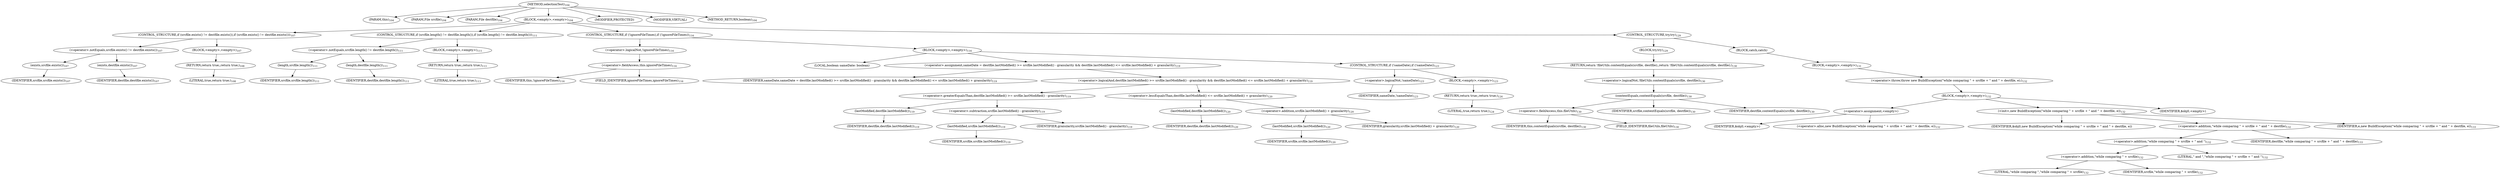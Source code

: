digraph "selectionTest" {  
"24" [label = <(METHOD,selectionTest)<SUB>104</SUB>> ]
"25" [label = <(PARAM,this)<SUB>104</SUB>> ]
"26" [label = <(PARAM,File srcfile)<SUB>104</SUB>> ]
"27" [label = <(PARAM,File destfile)<SUB>104</SUB>> ]
"28" [label = <(BLOCK,&lt;empty&gt;,&lt;empty&gt;)<SUB>104</SUB>> ]
"29" [label = <(CONTROL_STRUCTURE,if (srcfile.exists() != destfile.exists()),if (srcfile.exists() != destfile.exists()))<SUB>107</SUB>> ]
"30" [label = <(&lt;operator&gt;.notEquals,srcfile.exists() != destfile.exists())<SUB>107</SUB>> ]
"31" [label = <(exists,srcfile.exists())<SUB>107</SUB>> ]
"32" [label = <(IDENTIFIER,srcfile,srcfile.exists())<SUB>107</SUB>> ]
"33" [label = <(exists,destfile.exists())<SUB>107</SUB>> ]
"34" [label = <(IDENTIFIER,destfile,destfile.exists())<SUB>107</SUB>> ]
"35" [label = <(BLOCK,&lt;empty&gt;,&lt;empty&gt;)<SUB>107</SUB>> ]
"36" [label = <(RETURN,return true;,return true;)<SUB>108</SUB>> ]
"37" [label = <(LITERAL,true,return true;)<SUB>108</SUB>> ]
"38" [label = <(CONTROL_STRUCTURE,if (srcfile.length() != destfile.length()),if (srcfile.length() != destfile.length()))<SUB>111</SUB>> ]
"39" [label = <(&lt;operator&gt;.notEquals,srcfile.length() != destfile.length())<SUB>111</SUB>> ]
"40" [label = <(length,srcfile.length())<SUB>111</SUB>> ]
"41" [label = <(IDENTIFIER,srcfile,srcfile.length())<SUB>111</SUB>> ]
"42" [label = <(length,destfile.length())<SUB>111</SUB>> ]
"43" [label = <(IDENTIFIER,destfile,destfile.length())<SUB>111</SUB>> ]
"44" [label = <(BLOCK,&lt;empty&gt;,&lt;empty&gt;)<SUB>111</SUB>> ]
"45" [label = <(RETURN,return true;,return true;)<SUB>113</SUB>> ]
"46" [label = <(LITERAL,true,return true;)<SUB>113</SUB>> ]
"47" [label = <(CONTROL_STRUCTURE,if (!ignoreFileTimes),if (!ignoreFileTimes))<SUB>116</SUB>> ]
"48" [label = <(&lt;operator&gt;.logicalNot,!ignoreFileTimes)<SUB>116</SUB>> ]
"49" [label = <(&lt;operator&gt;.fieldAccess,this.ignoreFileTimes)<SUB>116</SUB>> ]
"50" [label = <(IDENTIFIER,this,!ignoreFileTimes)<SUB>116</SUB>> ]
"51" [label = <(FIELD_IDENTIFIER,ignoreFileTimes,ignoreFileTimes)<SUB>116</SUB>> ]
"52" [label = <(BLOCK,&lt;empty&gt;,&lt;empty&gt;)<SUB>116</SUB>> ]
"53" [label = <(LOCAL,boolean sameDate: boolean)> ]
"54" [label = <(&lt;operator&gt;.assignment,sameDate = destfile.lastModified() &gt;= srcfile.lastModified() - granularity &amp;&amp; destfile.lastModified() &lt;= srcfile.lastModified() + granularity)<SUB>119</SUB>> ]
"55" [label = <(IDENTIFIER,sameDate,sameDate = destfile.lastModified() &gt;= srcfile.lastModified() - granularity &amp;&amp; destfile.lastModified() &lt;= srcfile.lastModified() + granularity)<SUB>119</SUB>> ]
"56" [label = <(&lt;operator&gt;.logicalAnd,destfile.lastModified() &gt;= srcfile.lastModified() - granularity &amp;&amp; destfile.lastModified() &lt;= srcfile.lastModified() + granularity)<SUB>119</SUB>> ]
"57" [label = <(&lt;operator&gt;.greaterEqualsThan,destfile.lastModified() &gt;= srcfile.lastModified() - granularity)<SUB>119</SUB>> ]
"58" [label = <(lastModified,destfile.lastModified())<SUB>119</SUB>> ]
"59" [label = <(IDENTIFIER,destfile,destfile.lastModified())<SUB>119</SUB>> ]
"60" [label = <(&lt;operator&gt;.subtraction,srcfile.lastModified() - granularity)<SUB>119</SUB>> ]
"61" [label = <(lastModified,srcfile.lastModified())<SUB>119</SUB>> ]
"62" [label = <(IDENTIFIER,srcfile,srcfile.lastModified())<SUB>119</SUB>> ]
"63" [label = <(IDENTIFIER,granularity,srcfile.lastModified() - granularity)<SUB>119</SUB>> ]
"64" [label = <(&lt;operator&gt;.lessEqualsThan,destfile.lastModified() &lt;= srcfile.lastModified() + granularity)<SUB>120</SUB>> ]
"65" [label = <(lastModified,destfile.lastModified())<SUB>120</SUB>> ]
"66" [label = <(IDENTIFIER,destfile,destfile.lastModified())<SUB>120</SUB>> ]
"67" [label = <(&lt;operator&gt;.addition,srcfile.lastModified() + granularity)<SUB>120</SUB>> ]
"68" [label = <(lastModified,srcfile.lastModified())<SUB>120</SUB>> ]
"69" [label = <(IDENTIFIER,srcfile,srcfile.lastModified())<SUB>120</SUB>> ]
"70" [label = <(IDENTIFIER,granularity,srcfile.lastModified() + granularity)<SUB>120</SUB>> ]
"71" [label = <(CONTROL_STRUCTURE,if (!sameDate),if (!sameDate))<SUB>123</SUB>> ]
"72" [label = <(&lt;operator&gt;.logicalNot,!sameDate)<SUB>123</SUB>> ]
"73" [label = <(IDENTIFIER,sameDate,!sameDate)<SUB>123</SUB>> ]
"74" [label = <(BLOCK,&lt;empty&gt;,&lt;empty&gt;)<SUB>123</SUB>> ]
"75" [label = <(RETURN,return true;,return true;)<SUB>124</SUB>> ]
"76" [label = <(LITERAL,true,return true;)<SUB>124</SUB>> ]
"77" [label = <(CONTROL_STRUCTURE,try,try)<SUB>129</SUB>> ]
"78" [label = <(BLOCK,try,try)<SUB>129</SUB>> ]
"79" [label = <(RETURN,return !fileUtils.contentEquals(srcfile, destfile);,return !fileUtils.contentEquals(srcfile, destfile);)<SUB>130</SUB>> ]
"80" [label = <(&lt;operator&gt;.logicalNot,!fileUtils.contentEquals(srcfile, destfile))<SUB>130</SUB>> ]
"81" [label = <(contentEquals,contentEquals(srcfile, destfile))<SUB>130</SUB>> ]
"82" [label = <(&lt;operator&gt;.fieldAccess,this.fileUtils)<SUB>130</SUB>> ]
"83" [label = <(IDENTIFIER,this,contentEquals(srcfile, destfile))<SUB>130</SUB>> ]
"84" [label = <(FIELD_IDENTIFIER,fileUtils,fileUtils)<SUB>130</SUB>> ]
"85" [label = <(IDENTIFIER,srcfile,contentEquals(srcfile, destfile))<SUB>130</SUB>> ]
"86" [label = <(IDENTIFIER,destfile,contentEquals(srcfile, destfile))<SUB>130</SUB>> ]
"87" [label = <(BLOCK,catch,catch)> ]
"88" [label = <(BLOCK,&lt;empty&gt;,&lt;empty&gt;)<SUB>131</SUB>> ]
"89" [label = <(&lt;operator&gt;.throw,throw new BuildException(&quot;while comparing &quot; + srcfile + &quot; and &quot; + destfile, e);)<SUB>132</SUB>> ]
"90" [label = <(BLOCK,&lt;empty&gt;,&lt;empty&gt;)<SUB>132</SUB>> ]
"91" [label = <(&lt;operator&gt;.assignment,&lt;empty&gt;)> ]
"92" [label = <(IDENTIFIER,$obj0,&lt;empty&gt;)> ]
"93" [label = <(&lt;operator&gt;.alloc,new BuildException(&quot;while comparing &quot; + srcfile + &quot; and &quot; + destfile, e))<SUB>132</SUB>> ]
"94" [label = <(&lt;init&gt;,new BuildException(&quot;while comparing &quot; + srcfile + &quot; and &quot; + destfile, e))<SUB>132</SUB>> ]
"95" [label = <(IDENTIFIER,$obj0,new BuildException(&quot;while comparing &quot; + srcfile + &quot; and &quot; + destfile, e))> ]
"96" [label = <(&lt;operator&gt;.addition,&quot;while comparing &quot; + srcfile + &quot; and &quot; + destfile)<SUB>132</SUB>> ]
"97" [label = <(&lt;operator&gt;.addition,&quot;while comparing &quot; + srcfile + &quot; and &quot;)<SUB>132</SUB>> ]
"98" [label = <(&lt;operator&gt;.addition,&quot;while comparing &quot; + srcfile)<SUB>132</SUB>> ]
"99" [label = <(LITERAL,&quot;while comparing &quot;,&quot;while comparing &quot; + srcfile)<SUB>132</SUB>> ]
"100" [label = <(IDENTIFIER,srcfile,&quot;while comparing &quot; + srcfile)<SUB>132</SUB>> ]
"101" [label = <(LITERAL,&quot; and &quot;,&quot;while comparing &quot; + srcfile + &quot; and &quot;)<SUB>132</SUB>> ]
"102" [label = <(IDENTIFIER,destfile,&quot;while comparing &quot; + srcfile + &quot; and &quot; + destfile)<SUB>133</SUB>> ]
"103" [label = <(IDENTIFIER,e,new BuildException(&quot;while comparing &quot; + srcfile + &quot; and &quot; + destfile, e))<SUB>133</SUB>> ]
"104" [label = <(IDENTIFIER,$obj0,&lt;empty&gt;)> ]
"105" [label = <(MODIFIER,PROTECTED)> ]
"106" [label = <(MODIFIER,VIRTUAL)> ]
"107" [label = <(METHOD_RETURN,boolean)<SUB>104</SUB>> ]
  "24" -> "25" 
  "24" -> "26" 
  "24" -> "27" 
  "24" -> "28" 
  "24" -> "105" 
  "24" -> "106" 
  "24" -> "107" 
  "28" -> "29" 
  "28" -> "38" 
  "28" -> "47" 
  "28" -> "77" 
  "29" -> "30" 
  "29" -> "35" 
  "30" -> "31" 
  "30" -> "33" 
  "31" -> "32" 
  "33" -> "34" 
  "35" -> "36" 
  "36" -> "37" 
  "38" -> "39" 
  "38" -> "44" 
  "39" -> "40" 
  "39" -> "42" 
  "40" -> "41" 
  "42" -> "43" 
  "44" -> "45" 
  "45" -> "46" 
  "47" -> "48" 
  "47" -> "52" 
  "48" -> "49" 
  "49" -> "50" 
  "49" -> "51" 
  "52" -> "53" 
  "52" -> "54" 
  "52" -> "71" 
  "54" -> "55" 
  "54" -> "56" 
  "56" -> "57" 
  "56" -> "64" 
  "57" -> "58" 
  "57" -> "60" 
  "58" -> "59" 
  "60" -> "61" 
  "60" -> "63" 
  "61" -> "62" 
  "64" -> "65" 
  "64" -> "67" 
  "65" -> "66" 
  "67" -> "68" 
  "67" -> "70" 
  "68" -> "69" 
  "71" -> "72" 
  "71" -> "74" 
  "72" -> "73" 
  "74" -> "75" 
  "75" -> "76" 
  "77" -> "78" 
  "77" -> "87" 
  "78" -> "79" 
  "79" -> "80" 
  "80" -> "81" 
  "81" -> "82" 
  "81" -> "85" 
  "81" -> "86" 
  "82" -> "83" 
  "82" -> "84" 
  "87" -> "88" 
  "88" -> "89" 
  "89" -> "90" 
  "90" -> "91" 
  "90" -> "94" 
  "90" -> "104" 
  "91" -> "92" 
  "91" -> "93" 
  "94" -> "95" 
  "94" -> "96" 
  "94" -> "103" 
  "96" -> "97" 
  "96" -> "102" 
  "97" -> "98" 
  "97" -> "101" 
  "98" -> "99" 
  "98" -> "100" 
}
